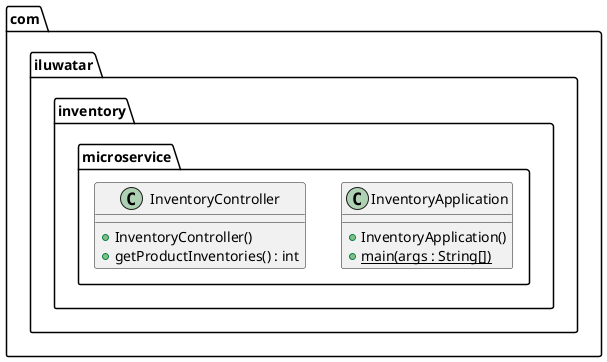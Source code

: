@startuml
package com.iluwatar.inventory.microservice {
  class InventoryApplication {
    + InventoryApplication()
    + main(args : String[]) {static}
  }
  class InventoryController {
    + InventoryController()
    + getProductInventories() : int
  }
}
@enduml